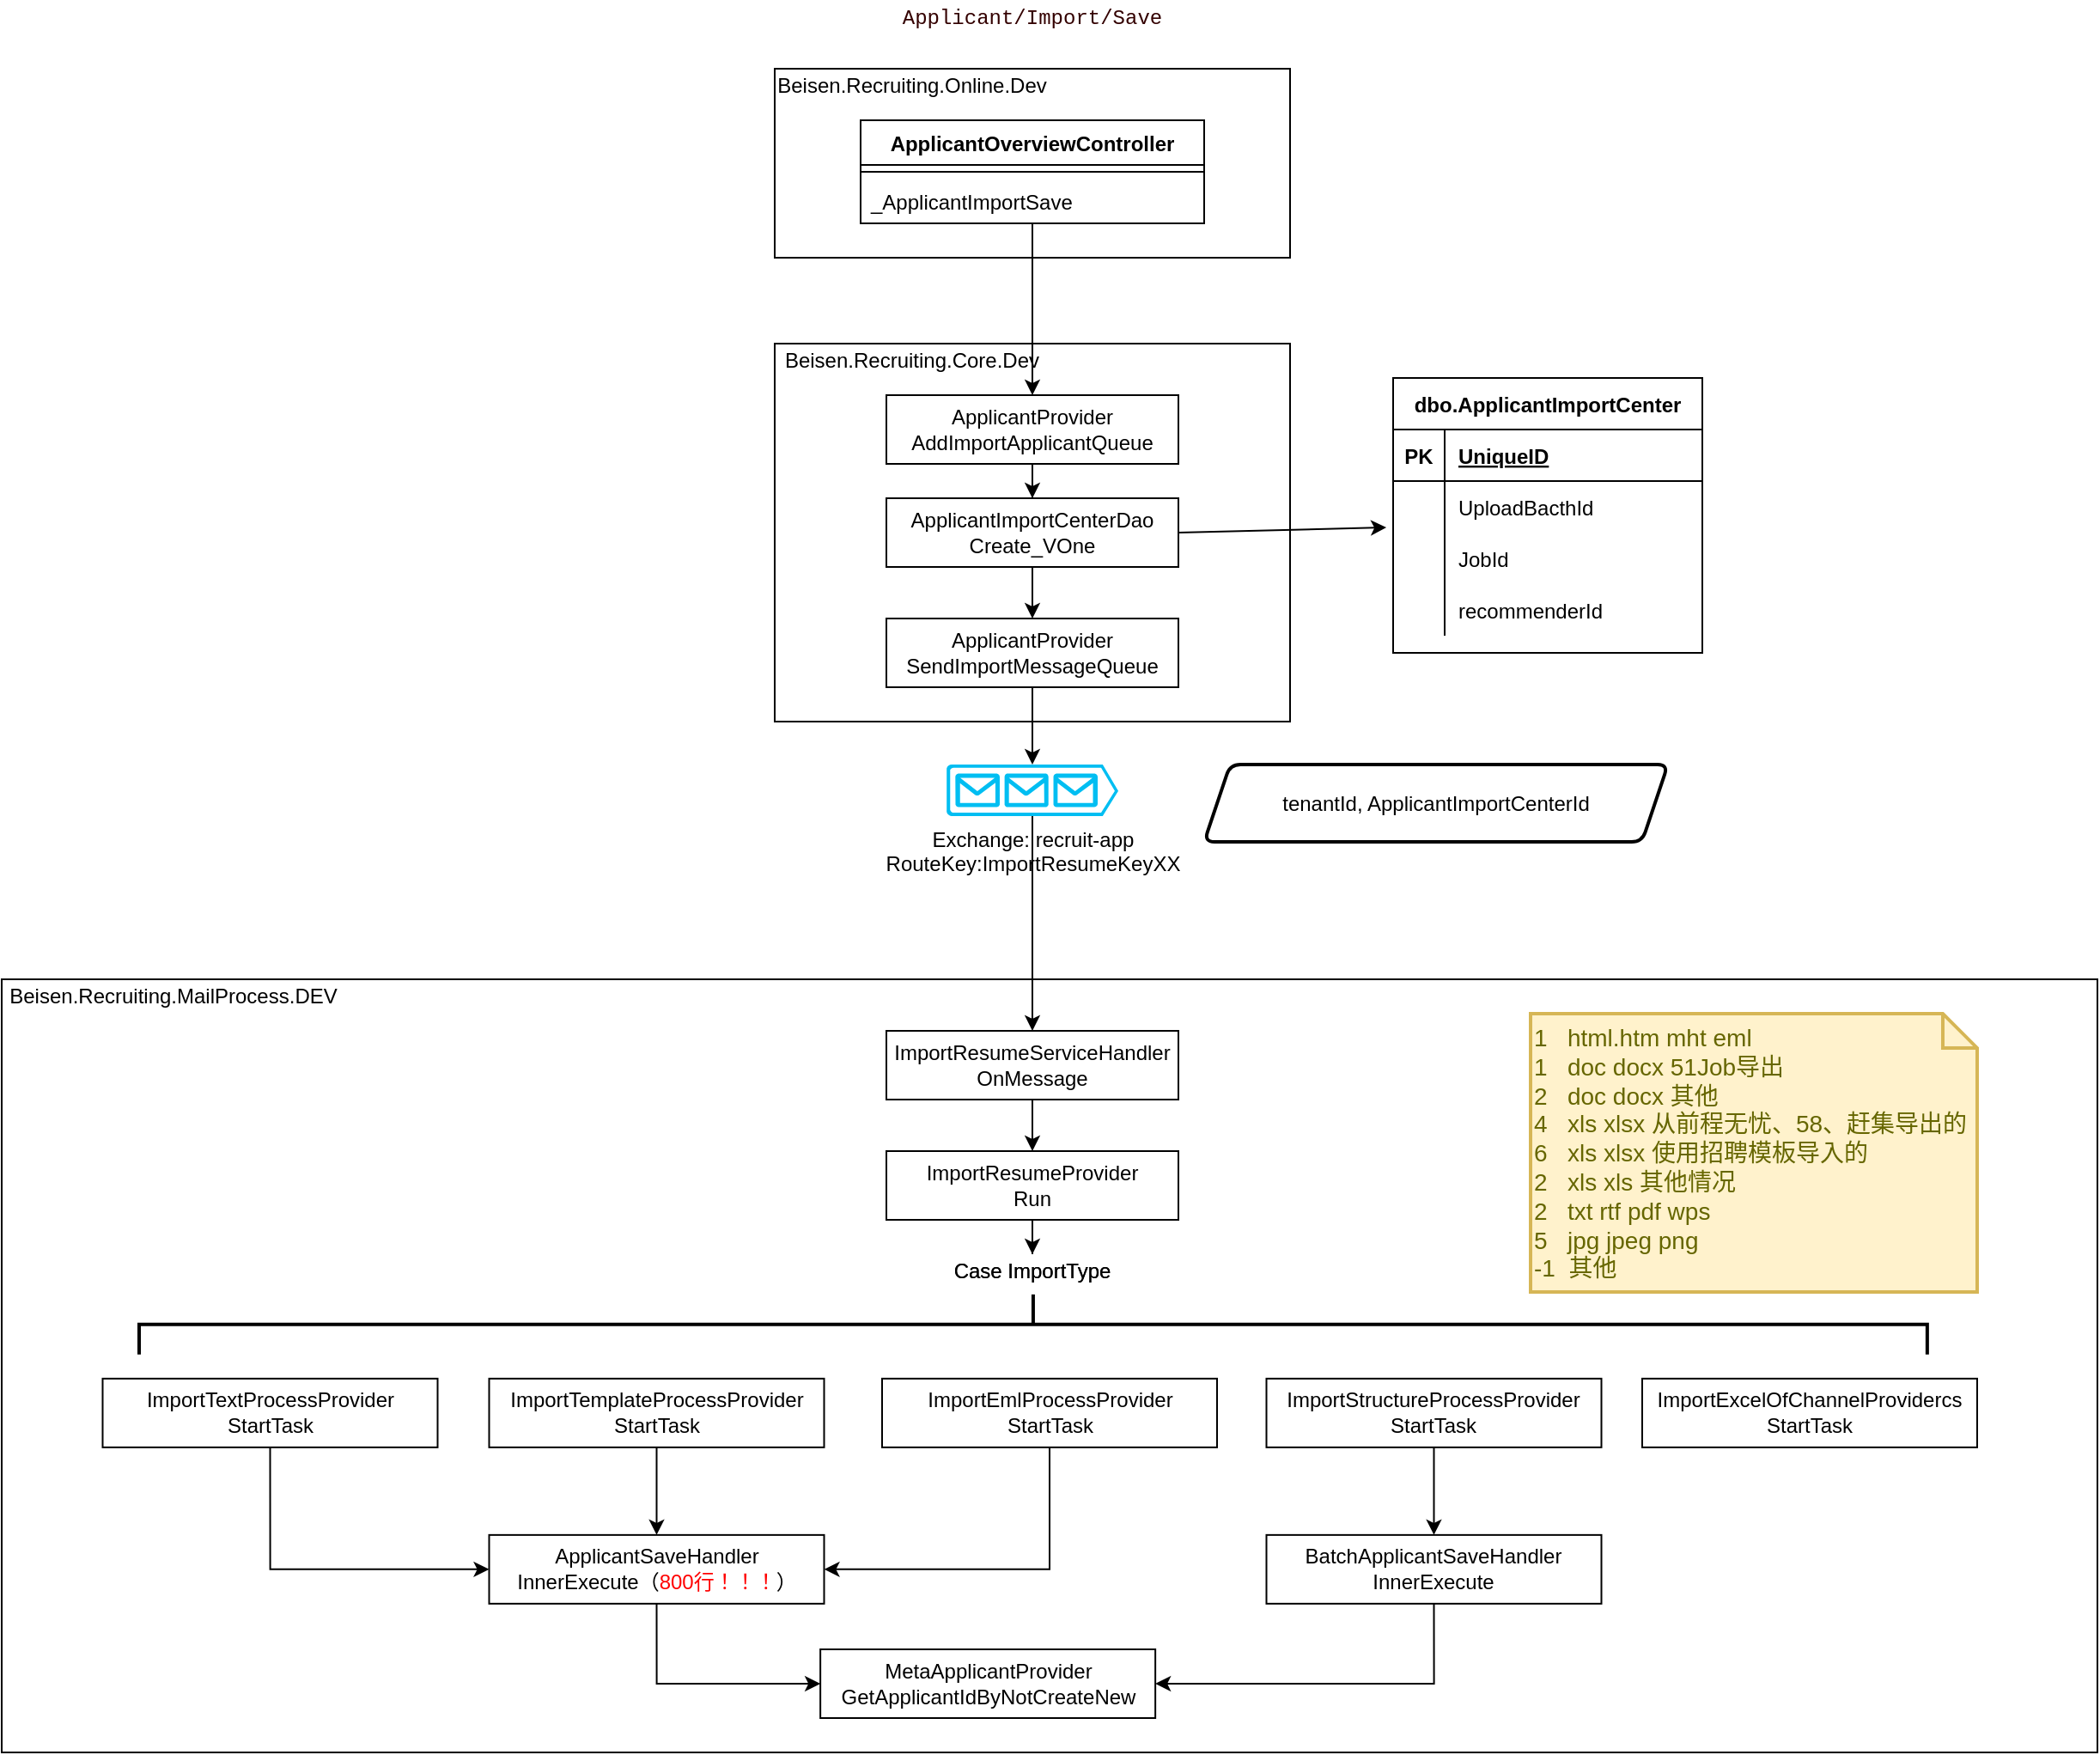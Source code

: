 <mxfile version="13.8.3" type="github">
  <diagram id="_ValzFpsYl9TqzMumvmc" name="Page-1">
    <mxGraphModel dx="1422" dy="762" grid="1" gridSize="10" guides="1" tooltips="1" connect="1" arrows="1" fold="1" page="1" pageScale="1" pageWidth="1654" pageHeight="2336" math="0" shadow="0">
      <root>
        <mxCell id="0" />
        <mxCell id="1" parent="0" />
        <mxCell id="D4nSaXJI1rCoRDz8rY5--24" value="dbo.ApplicantImportCenter" style="shape=table;startSize=30;container=1;collapsible=1;childLayout=tableLayout;fixedRows=1;rowLines=0;fontStyle=1;align=center;resizeLast=1;" parent="1" vertex="1">
          <mxGeometry x="920" y="260" width="180" height="160" as="geometry" />
        </mxCell>
        <mxCell id="D4nSaXJI1rCoRDz8rY5--25" value="" style="shape=partialRectangle;collapsible=0;dropTarget=0;pointerEvents=0;fillColor=none;top=0;left=0;bottom=1;right=0;points=[[0,0.5],[1,0.5]];portConstraint=eastwest;" parent="D4nSaXJI1rCoRDz8rY5--24" vertex="1">
          <mxGeometry y="30" width="180" height="30" as="geometry" />
        </mxCell>
        <mxCell id="D4nSaXJI1rCoRDz8rY5--26" value="PK" style="shape=partialRectangle;connectable=0;fillColor=none;top=0;left=0;bottom=0;right=0;fontStyle=1;overflow=hidden;" parent="D4nSaXJI1rCoRDz8rY5--25" vertex="1">
          <mxGeometry width="30" height="30" as="geometry" />
        </mxCell>
        <mxCell id="D4nSaXJI1rCoRDz8rY5--27" value="UniqueID" style="shape=partialRectangle;connectable=0;fillColor=none;top=0;left=0;bottom=0;right=0;align=left;spacingLeft=6;fontStyle=5;overflow=hidden;" parent="D4nSaXJI1rCoRDz8rY5--25" vertex="1">
          <mxGeometry x="30" width="150" height="30" as="geometry" />
        </mxCell>
        <mxCell id="D4nSaXJI1rCoRDz8rY5--34" value="" style="shape=partialRectangle;collapsible=0;dropTarget=0;pointerEvents=0;fillColor=none;top=0;left=0;bottom=0;right=0;points=[[0,0.5],[1,0.5]];portConstraint=eastwest;" parent="D4nSaXJI1rCoRDz8rY5--24" vertex="1">
          <mxGeometry y="60" width="180" height="30" as="geometry" />
        </mxCell>
        <mxCell id="D4nSaXJI1rCoRDz8rY5--35" value="" style="shape=partialRectangle;connectable=0;fillColor=none;top=0;left=0;bottom=0;right=0;editable=1;overflow=hidden;" parent="D4nSaXJI1rCoRDz8rY5--34" vertex="1">
          <mxGeometry width="30" height="30" as="geometry" />
        </mxCell>
        <mxCell id="D4nSaXJI1rCoRDz8rY5--36" value="UploadBacthId" style="shape=partialRectangle;connectable=0;fillColor=none;top=0;left=0;bottom=0;right=0;align=left;spacingLeft=6;overflow=hidden;" parent="D4nSaXJI1rCoRDz8rY5--34" vertex="1">
          <mxGeometry x="30" width="150" height="30" as="geometry" />
        </mxCell>
        <mxCell id="D4nSaXJI1rCoRDz8rY5--28" value="" style="shape=partialRectangle;collapsible=0;dropTarget=0;pointerEvents=0;fillColor=none;top=0;left=0;bottom=0;right=0;points=[[0,0.5],[1,0.5]];portConstraint=eastwest;" parent="D4nSaXJI1rCoRDz8rY5--24" vertex="1">
          <mxGeometry y="90" width="180" height="30" as="geometry" />
        </mxCell>
        <mxCell id="D4nSaXJI1rCoRDz8rY5--29" value="" style="shape=partialRectangle;connectable=0;fillColor=none;top=0;left=0;bottom=0;right=0;editable=1;overflow=hidden;" parent="D4nSaXJI1rCoRDz8rY5--28" vertex="1">
          <mxGeometry width="30" height="30" as="geometry" />
        </mxCell>
        <mxCell id="D4nSaXJI1rCoRDz8rY5--30" value="JobId" style="shape=partialRectangle;connectable=0;fillColor=none;top=0;left=0;bottom=0;right=0;align=left;spacingLeft=6;overflow=hidden;" parent="D4nSaXJI1rCoRDz8rY5--28" vertex="1">
          <mxGeometry x="30" width="150" height="30" as="geometry" />
        </mxCell>
        <mxCell id="D4nSaXJI1rCoRDz8rY5--31" value="" style="shape=partialRectangle;collapsible=0;dropTarget=0;pointerEvents=0;fillColor=none;top=0;left=0;bottom=0;right=0;points=[[0,0.5],[1,0.5]];portConstraint=eastwest;" parent="D4nSaXJI1rCoRDz8rY5--24" vertex="1">
          <mxGeometry y="120" width="180" height="30" as="geometry" />
        </mxCell>
        <mxCell id="D4nSaXJI1rCoRDz8rY5--32" value="" style="shape=partialRectangle;connectable=0;fillColor=none;top=0;left=0;bottom=0;right=0;editable=1;overflow=hidden;" parent="D4nSaXJI1rCoRDz8rY5--31" vertex="1">
          <mxGeometry width="30" height="30" as="geometry" />
        </mxCell>
        <mxCell id="D4nSaXJI1rCoRDz8rY5--33" value="recommenderId" style="shape=partialRectangle;connectable=0;fillColor=none;top=0;left=0;bottom=0;right=0;align=left;spacingLeft=6;overflow=hidden;" parent="D4nSaXJI1rCoRDz8rY5--31" vertex="1">
          <mxGeometry x="30" width="150" height="30" as="geometry" />
        </mxCell>
        <mxCell id="D4nSaXJI1rCoRDz8rY5--37" value="" style="rounded=0;whiteSpace=wrap;html=1;" parent="1" vertex="1">
          <mxGeometry x="560" y="80" width="300" height="110" as="geometry" />
        </mxCell>
        <mxCell id="D4nSaXJI1rCoRDz8rY5--38" value="&lt;span style=&quot;font-family: &amp;#34;consolas&amp;#34; , &amp;#34;lucida console&amp;#34; , &amp;#34;courier new&amp;#34; , monospace ; text-align: left&quot;&gt;&lt;font color=&quot;#330000&quot;&gt;Applicant/Import/Save&lt;/font&gt;&lt;/span&gt;" style="text;html=1;strokeColor=none;fillColor=none;align=center;verticalAlign=middle;whiteSpace=wrap;rounded=0;" parent="1" vertex="1">
          <mxGeometry x="630" y="40" width="160" height="20" as="geometry" />
        </mxCell>
        <mxCell id="D4nSaXJI1rCoRDz8rY5--39" value="Beisen.Recruiting.Online.Dev" style="text;html=1;strokeColor=none;fillColor=none;align=center;verticalAlign=middle;whiteSpace=wrap;rounded=0;" parent="1" vertex="1">
          <mxGeometry x="560" y="80" width="160" height="20" as="geometry" />
        </mxCell>
        <mxCell id="D4nSaXJI1rCoRDz8rY5--40" value="ApplicantOverviewController" style="swimlane;fontStyle=1;align=center;verticalAlign=top;childLayout=stackLayout;horizontal=1;startSize=26;horizontalStack=0;resizeParent=1;resizeParentMax=0;resizeLast=0;collapsible=1;marginBottom=0;" parent="1" vertex="1">
          <mxGeometry x="610" y="110" width="200" height="60" as="geometry" />
        </mxCell>
        <mxCell id="D4nSaXJI1rCoRDz8rY5--42" value="" style="line;strokeWidth=1;fillColor=none;align=left;verticalAlign=middle;spacingTop=-1;spacingLeft=3;spacingRight=3;rotatable=0;labelPosition=right;points=[];portConstraint=eastwest;" parent="D4nSaXJI1rCoRDz8rY5--40" vertex="1">
          <mxGeometry y="26" width="200" height="8" as="geometry" />
        </mxCell>
        <mxCell id="D4nSaXJI1rCoRDz8rY5--43" value="_ApplicantImportSave" style="text;strokeColor=none;fillColor=none;align=left;verticalAlign=top;spacingLeft=4;spacingRight=4;overflow=hidden;rotatable=0;points=[[0,0.5],[1,0.5]];portConstraint=eastwest;" parent="D4nSaXJI1rCoRDz8rY5--40" vertex="1">
          <mxGeometry y="34" width="200" height="26" as="geometry" />
        </mxCell>
        <mxCell id="D4nSaXJI1rCoRDz8rY5--44" value="" style="rounded=0;whiteSpace=wrap;html=1;" parent="1" vertex="1">
          <mxGeometry x="560" y="240" width="300" height="220" as="geometry" />
        </mxCell>
        <mxCell id="D4nSaXJI1rCoRDz8rY5--45" value="Beisen.Recruiting.Core.Dev" style="text;html=1;strokeColor=none;fillColor=none;align=center;verticalAlign=middle;whiteSpace=wrap;rounded=0;" parent="1" vertex="1">
          <mxGeometry x="560" y="240" width="160" height="20" as="geometry" />
        </mxCell>
        <mxCell id="D4nSaXJI1rCoRDz8rY5--49" style="edgeStyle=orthogonalEdgeStyle;rounded=0;orthogonalLoop=1;jettySize=auto;html=1;exitX=0.5;exitY=1;exitDx=0;exitDy=0;entryX=0.5;entryY=0;entryDx=0;entryDy=0;exitPerimeter=0;" parent="1" source="D4nSaXJI1rCoRDz8rY5--43" edge="1">
          <mxGeometry relative="1" as="geometry">
            <mxPoint x="710" y="270" as="targetPoint" />
          </mxGeometry>
        </mxCell>
        <mxCell id="D4nSaXJI1rCoRDz8rY5--51" value="Exchange:&amp;nbsp;recruit-app&lt;br&gt;RouteKey:ImportResumeKeyXX" style="verticalLabelPosition=bottom;html=1;verticalAlign=top;align=center;strokeColor=none;fillColor=#00BEF2;shape=mxgraph.azure.queue_generic;pointerEvents=1;" parent="1" vertex="1">
          <mxGeometry x="660" y="485" width="100" height="30" as="geometry" />
        </mxCell>
        <mxCell id="D4nSaXJI1rCoRDz8rY5--54" style="edgeStyle=orthogonalEdgeStyle;rounded=0;orthogonalLoop=1;jettySize=auto;html=1;exitX=0.5;exitY=1;exitDx=0;exitDy=0;" parent="1" source="D4nSaXJI1rCoRDz8rY5--52" target="D4nSaXJI1rCoRDz8rY5--53" edge="1">
          <mxGeometry relative="1" as="geometry" />
        </mxCell>
        <mxCell id="D4nSaXJI1rCoRDz8rY5--52" value="ApplicantProvider&lt;br&gt;AddImportApplicantQueue" style="rounded=0;whiteSpace=wrap;html=1;" parent="1" vertex="1">
          <mxGeometry x="625" y="270" width="170" height="40" as="geometry" />
        </mxCell>
        <mxCell id="D4nSaXJI1rCoRDz8rY5--56" value="" style="edgeStyle=orthogonalEdgeStyle;rounded=0;orthogonalLoop=1;jettySize=auto;html=1;" parent="1" source="D4nSaXJI1rCoRDz8rY5--53" target="D4nSaXJI1rCoRDz8rY5--55" edge="1">
          <mxGeometry relative="1" as="geometry" />
        </mxCell>
        <mxCell id="D4nSaXJI1rCoRDz8rY5--53" value="ApplicantImportCenterDao&lt;br&gt;Create_VOne" style="rounded=0;whiteSpace=wrap;html=1;" parent="1" vertex="1">
          <mxGeometry x="625" y="330" width="170" height="40" as="geometry" />
        </mxCell>
        <mxCell id="D4nSaXJI1rCoRDz8rY5--57" value="" style="edgeStyle=orthogonalEdgeStyle;rounded=0;orthogonalLoop=1;jettySize=auto;html=1;" parent="1" source="D4nSaXJI1rCoRDz8rY5--55" target="D4nSaXJI1rCoRDz8rY5--51" edge="1">
          <mxGeometry relative="1" as="geometry" />
        </mxCell>
        <mxCell id="D4nSaXJI1rCoRDz8rY5--55" value="ApplicantProvider&lt;br&gt;SendImportMessageQueue" style="rounded=0;whiteSpace=wrap;html=1;" parent="1" vertex="1">
          <mxGeometry x="625" y="400" width="170" height="40" as="geometry" />
        </mxCell>
        <mxCell id="D4nSaXJI1rCoRDz8rY5--58" value="" style="endArrow=classic;html=1;entryX=-0.022;entryY=-0.1;entryDx=0;entryDy=0;entryPerimeter=0;exitX=1;exitY=0.5;exitDx=0;exitDy=0;" parent="1" source="D4nSaXJI1rCoRDz8rY5--53" target="D4nSaXJI1rCoRDz8rY5--28" edge="1">
          <mxGeometry width="50" height="50" relative="1" as="geometry">
            <mxPoint x="230" y="310" as="sourcePoint" />
            <mxPoint x="280" y="260" as="targetPoint" />
          </mxGeometry>
        </mxCell>
        <mxCell id="D4nSaXJI1rCoRDz8rY5--59" value="tenantId, ApplicantImportCenterId" style="shape=parallelogram;html=1;strokeWidth=2;perimeter=parallelogramPerimeter;whiteSpace=wrap;rounded=1;arcSize=12;size=0.056;" parent="1" vertex="1">
          <mxGeometry x="810" y="485" width="270" height="45" as="geometry" />
        </mxCell>
        <mxCell id="D4nSaXJI1rCoRDz8rY5--60" value="" style="rounded=0;whiteSpace=wrap;html=1;" parent="1" vertex="1">
          <mxGeometry x="110" y="610" width="1220" height="450" as="geometry" />
        </mxCell>
        <mxCell id="D4nSaXJI1rCoRDz8rY5--61" value="Beisen.Recruiting.MailProcess.DEV" style="text;html=1;strokeColor=none;fillColor=none;align=center;verticalAlign=middle;whiteSpace=wrap;rounded=0;" parent="1" vertex="1">
          <mxGeometry x="110" y="610" width="200" height="20" as="geometry" />
        </mxCell>
        <mxCell id="D4nSaXJI1rCoRDz8rY5--74" value="" style="edgeStyle=orthogonalEdgeStyle;rounded=0;orthogonalLoop=1;jettySize=auto;html=1;" parent="1" source="D4nSaXJI1rCoRDz8rY5--63" target="D4nSaXJI1rCoRDz8rY5--73" edge="1">
          <mxGeometry relative="1" as="geometry" />
        </mxCell>
        <mxCell id="D4nSaXJI1rCoRDz8rY5--63" value="ImportResumeServiceHandler&lt;br&gt;OnMessage" style="rounded=0;whiteSpace=wrap;html=1;" parent="1" vertex="1">
          <mxGeometry x="625" y="640" width="170" height="40" as="geometry" />
        </mxCell>
        <mxCell id="D4nSaXJI1rCoRDz8rY5--94" style="edgeStyle=orthogonalEdgeStyle;rounded=0;orthogonalLoop=1;jettySize=auto;html=1;exitX=0.5;exitY=1;exitDx=0;exitDy=0;entryX=1;entryY=0.5;entryDx=0;entryDy=0;" parent="1" source="D4nSaXJI1rCoRDz8rY5--67" target="D4nSaXJI1rCoRDz8rY5--83" edge="1">
          <mxGeometry relative="1" as="geometry" />
        </mxCell>
        <mxCell id="D4nSaXJI1rCoRDz8rY5--67" value="ImportEmlProcessProvider&lt;br&gt;StartTask" style="rounded=0;whiteSpace=wrap;html=1;" parent="1" vertex="1">
          <mxGeometry x="622.5" y="842.43" width="195" height="40" as="geometry" />
        </mxCell>
        <mxCell id="D4nSaXJI1rCoRDz8rY5--93" style="edgeStyle=orthogonalEdgeStyle;rounded=0;orthogonalLoop=1;jettySize=auto;html=1;exitX=0.5;exitY=1;exitDx=0;exitDy=0;entryX=0.5;entryY=0;entryDx=0;entryDy=0;" parent="1" source="D4nSaXJI1rCoRDz8rY5--68" target="D4nSaXJI1rCoRDz8rY5--83" edge="1">
          <mxGeometry relative="1" as="geometry" />
        </mxCell>
        <mxCell id="D4nSaXJI1rCoRDz8rY5--68" value="ImportTemplateProcessProvider&lt;br&gt;StartTask" style="rounded=0;whiteSpace=wrap;html=1;" parent="1" vertex="1">
          <mxGeometry x="393.75" y="842.43" width="195" height="40" as="geometry" />
        </mxCell>
        <mxCell id="D4nSaXJI1rCoRDz8rY5--92" style="edgeStyle=orthogonalEdgeStyle;rounded=0;orthogonalLoop=1;jettySize=auto;html=1;exitX=0.5;exitY=1;exitDx=0;exitDy=0;entryX=0;entryY=0.5;entryDx=0;entryDy=0;" parent="1" source="D4nSaXJI1rCoRDz8rY5--69" target="D4nSaXJI1rCoRDz8rY5--83" edge="1">
          <mxGeometry relative="1" as="geometry" />
        </mxCell>
        <mxCell id="D4nSaXJI1rCoRDz8rY5--69" value="ImportTextProcessProvider&lt;br&gt;StartTask" style="rounded=0;whiteSpace=wrap;html=1;" parent="1" vertex="1">
          <mxGeometry x="168.75" y="842.43" width="195" height="40" as="geometry" />
        </mxCell>
        <mxCell id="D4nSaXJI1rCoRDz8rY5--91" value="" style="edgeStyle=orthogonalEdgeStyle;rounded=0;orthogonalLoop=1;jettySize=auto;html=1;" parent="1" source="D4nSaXJI1rCoRDz8rY5--70" target="D4nSaXJI1rCoRDz8rY5--79" edge="1">
          <mxGeometry relative="1" as="geometry" />
        </mxCell>
        <mxCell id="D4nSaXJI1rCoRDz8rY5--70" value="ImportStructureProcessProvider&lt;br&gt;StartTask" style="rounded=0;whiteSpace=wrap;html=1;" parent="1" vertex="1">
          <mxGeometry x="846.25" y="842.43" width="195" height="40" as="geometry" />
        </mxCell>
        <mxCell id="D4nSaXJI1rCoRDz8rY5--71" value="ImportExcelOfChannelProvidercs&lt;br&gt;StartTask" style="rounded=0;whiteSpace=wrap;html=1;" parent="1" vertex="1">
          <mxGeometry x="1065" y="842.43" width="195" height="40" as="geometry" />
        </mxCell>
        <mxCell id="D4nSaXJI1rCoRDz8rY5--78" style="edgeStyle=orthogonalEdgeStyle;rounded=0;orthogonalLoop=1;jettySize=auto;html=1;exitX=0.5;exitY=1;exitDx=0;exitDy=0;" parent="1" source="D4nSaXJI1rCoRDz8rY5--73" target="D4nSaXJI1rCoRDz8rY5--76" edge="1">
          <mxGeometry relative="1" as="geometry" />
        </mxCell>
        <mxCell id="D4nSaXJI1rCoRDz8rY5--73" value="ImportResumeProvider&lt;br&gt;Run" style="rounded=0;whiteSpace=wrap;html=1;" parent="1" vertex="1">
          <mxGeometry x="625" y="710" width="170" height="40" as="geometry" />
        </mxCell>
        <mxCell id="D4nSaXJI1rCoRDz8rY5--75" value="" style="strokeWidth=2;html=1;shape=mxgraph.flowchart.annotation_2;align=left;labelPosition=right;pointerEvents=1;rotation=90;" parent="1" vertex="1">
          <mxGeometry x="692.97" y="290.46" width="35" height="1040.93" as="geometry" />
        </mxCell>
        <mxCell id="D4nSaXJI1rCoRDz8rY5--76" value="Case ImportType" style="text;html=1;strokeColor=none;fillColor=none;align=center;verticalAlign=middle;whiteSpace=wrap;rounded=0;" parent="1" vertex="1">
          <mxGeometry x="655" y="770" width="110" height="20" as="geometry" />
        </mxCell>
        <mxCell id="D4nSaXJI1rCoRDz8rY5--96" style="edgeStyle=orthogonalEdgeStyle;rounded=0;orthogonalLoop=1;jettySize=auto;html=1;exitX=0.5;exitY=1;exitDx=0;exitDy=0;entryX=1;entryY=0.5;entryDx=0;entryDy=0;" parent="1" source="D4nSaXJI1rCoRDz8rY5--79" target="D4nSaXJI1rCoRDz8rY5--80" edge="1">
          <mxGeometry relative="1" as="geometry" />
        </mxCell>
        <mxCell id="D4nSaXJI1rCoRDz8rY5--79" value="BatchApplicantSaveHandler&lt;br&gt;InnerExecute" style="rounded=0;whiteSpace=wrap;html=1;" parent="1" vertex="1">
          <mxGeometry x="846.25" y="933.43" width="195" height="40" as="geometry" />
        </mxCell>
        <mxCell id="D4nSaXJI1rCoRDz8rY5--80" value="MetaApplicantProvider&lt;br&gt;GetApplicantIdByNotCreateNew" style="rounded=0;whiteSpace=wrap;html=1;" parent="1" vertex="1">
          <mxGeometry x="586.57" y="1000.0" width="195" height="40" as="geometry" />
        </mxCell>
        <mxCell id="D4nSaXJI1rCoRDz8rY5--95" style="edgeStyle=orthogonalEdgeStyle;rounded=0;orthogonalLoop=1;jettySize=auto;html=1;exitX=0.5;exitY=1;exitDx=0;exitDy=0;entryX=0;entryY=0.5;entryDx=0;entryDy=0;" parent="1" source="D4nSaXJI1rCoRDz8rY5--83" target="D4nSaXJI1rCoRDz8rY5--80" edge="1">
          <mxGeometry relative="1" as="geometry" />
        </mxCell>
        <mxCell id="D4nSaXJI1rCoRDz8rY5--83" value="ApplicantSaveHandler&lt;br&gt;InnerExecute（&lt;font color=&quot;#ff0000&quot;&gt;800行！！！&lt;/font&gt;）" style="rounded=0;whiteSpace=wrap;html=1;" parent="1" vertex="1">
          <mxGeometry x="393.75" y="933.43" width="195" height="40" as="geometry" />
        </mxCell>
        <mxCell id="D4nSaXJI1rCoRDz8rY5--86" value="&lt;div&gt;1&amp;nbsp; &amp;nbsp;html.htm mht eml&lt;/div&gt;&lt;div&gt;1&amp;nbsp; &amp;nbsp;doc docx 51Job导出&lt;/div&gt;&lt;div&gt;2&amp;nbsp; &amp;nbsp;doc docx 其他&lt;/div&gt;&lt;div&gt;4&amp;nbsp; &amp;nbsp;xls xlsx 从前程无忧、58、赶集导出的&lt;/div&gt;&lt;div&gt;6&amp;nbsp; &amp;nbsp;xls xlsx 使用招聘模板导入的&lt;/div&gt;&lt;div&gt;2&amp;nbsp; &amp;nbsp;xls xls 其他情况&lt;/div&gt;&lt;div&gt;2&amp;nbsp; &amp;nbsp;txt rtf pdf wps&lt;/div&gt;&lt;div&gt;5&amp;nbsp; &amp;nbsp;jpg jpeg png&lt;/div&gt;&lt;div&gt;-1&amp;nbsp; 其他&lt;/div&gt;" style="shape=note;strokeWidth=2;fontSize=14;size=20;whiteSpace=wrap;html=1;fillColor=#fff2cc;strokeColor=#d6b656;fontColor=#666600;align=left;" parent="1" vertex="1">
          <mxGeometry x="1000" y="630" width="260" height="162" as="geometry" />
        </mxCell>
        <mxCell id="D4nSaXJI1rCoRDz8rY5--90" style="edgeStyle=orthogonalEdgeStyle;rounded=0;orthogonalLoop=1;jettySize=auto;html=1;exitX=0.5;exitY=1;exitDx=0;exitDy=0;exitPerimeter=0;entryX=0.5;entryY=0;entryDx=0;entryDy=0;" parent="1" source="D4nSaXJI1rCoRDz8rY5--51" target="D4nSaXJI1rCoRDz8rY5--63" edge="1">
          <mxGeometry relative="1" as="geometry" />
        </mxCell>
        <mxCell id="D4nSaXJI1rCoRDz8rY5--97" value="Case ImportType" style="text;html=1;strokeColor=none;fillColor=none;align=center;verticalAlign=middle;whiteSpace=wrap;rounded=0;" parent="1" vertex="1">
          <mxGeometry x="655" y="770" width="110" height="20" as="geometry" />
        </mxCell>
      </root>
    </mxGraphModel>
  </diagram>
</mxfile>
